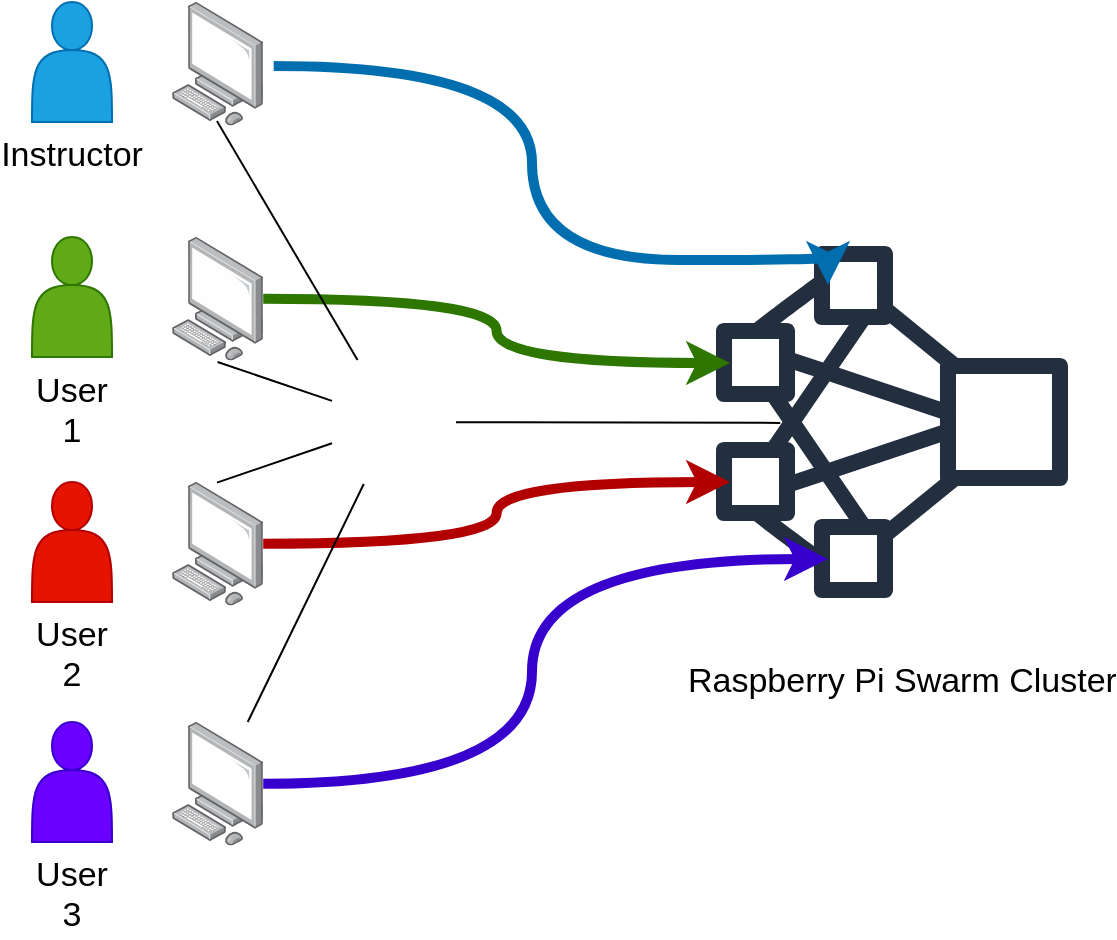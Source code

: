 <mxfile version="10.6.5" type="device"><diagram id="zWsyP46_XALylGqffM4U" name="Page-1"><mxGraphModel dx="1362" dy="825" grid="1" gridSize="10" guides="1" tooltips="1" connect="1" arrows="1" fold="1" page="1" pageScale="1" pageWidth="1100" pageHeight="850" math="0" shadow="0"><root><mxCell id="0"/><mxCell id="1" parent="0"/><mxCell id="hSR-m08cw2fnjo_LoIm3-35" value="" style="outlineConnect=0;fontColor=#232F3E;gradientColor=none;strokeColor=#232F3E;fillColor=#ffffff;dashed=0;verticalLabelPosition=bottom;verticalAlign=top;align=center;html=1;fontSize=12;fontStyle=0;aspect=fixed;shape=mxgraph.aws4.resourceIcon;resIcon=mxgraph.aws4.cluster;rotation=180;textDirection=rtl;" parent="1" vertex="1"><mxGeometry x="630" y="260" width="220" height="220" as="geometry"/></mxCell><mxCell id="hSR-m08cw2fnjo_LoIm3-2" value="&lt;font style=&quot;font-size: 17px;&quot;&gt;Instructor&lt;/font&gt;" style="shape=actor;whiteSpace=wrap;html=1;fillColor=#1ba1e2;strokeColor=#006EAF;fontColor=#000000;labelPosition=center;verticalLabelPosition=bottom;align=center;verticalAlign=top;fontSize=17;" parent="1" vertex="1"><mxGeometry x="310" y="160" width="40" height="60" as="geometry"/></mxCell><mxCell id="hSR-m08cw2fnjo_LoIm3-4" value="&lt;font style=&quot;font-size: 17px;&quot;&gt;User 1&lt;/font&gt;" style="shape=actor;whiteSpace=wrap;html=1;labelPosition=center;verticalLabelPosition=bottom;align=center;verticalAlign=top;fillColor=#60a917;strokeColor=#2D7600;fontColor=#000000;fontSize=17;" parent="1" vertex="1"><mxGeometry x="310" y="277.5" width="40" height="60" as="geometry"/></mxCell><mxCell id="hSR-m08cw2fnjo_LoIm3-46" style="edgeStyle=orthogonalEdgeStyle;orthogonalLoop=1;jettySize=auto;html=1;fontColor=#000000;entryX=0;entryY=0.5;entryDx=0;entryDy=0;fillColor=#1ba1e2;strokeColor=#006EAF;strokeWidth=5;curved=1;exitX=1.115;exitY=0.518;exitDx=0;exitDy=0;exitPerimeter=0;" parent="1" source="hSR-m08cw2fnjo_LoIm3-9" target="hSR-m08cw2fnjo_LoIm3-34" edge="1"><mxGeometry relative="1" as="geometry"><Array as="points"><mxPoint x="560" y="192"/><mxPoint x="560" y="289"/><mxPoint x="708" y="289"/></Array></mxGeometry></mxCell><mxCell id="hSR-m08cw2fnjo_LoIm3-9" value="" style="points=[];aspect=fixed;html=1;align=center;shadow=0;dashed=0;image;image=img/lib/allied_telesis/computer_and_terminals/Personal_Computer.svg;fontColor=#000000;" parent="1" vertex="1"><mxGeometry x="380" y="160" width="45.6" height="61.8" as="geometry"/></mxCell><mxCell id="hSR-m08cw2fnjo_LoIm3-47" style="edgeStyle=orthogonalEdgeStyle;orthogonalLoop=1;jettySize=auto;html=1;fontColor=#000000;fillColor=#60a917;strokeColor=#2D7600;strokeWidth=5;curved=1;" parent="1" source="hSR-m08cw2fnjo_LoIm3-12" target="hSR-m08cw2fnjo_LoIm3-44" edge="1"><mxGeometry relative="1" as="geometry"/></mxCell><mxCell id="hSR-m08cw2fnjo_LoIm3-12" value="" style="points=[];aspect=fixed;html=1;align=center;shadow=0;dashed=0;image;image=img/lib/allied_telesis/computer_and_terminals/Personal_Computer.svg;fontColor=#000000;" parent="1" vertex="1"><mxGeometry x="380" y="277.5" width="45.6" height="61.8" as="geometry"/></mxCell><mxCell id="hSR-m08cw2fnjo_LoIm3-29" value="&lt;font style=&quot;font-size: 17px&quot;&gt;User 2&lt;/font&gt;" style="shape=actor;whiteSpace=wrap;html=1;labelPosition=center;verticalLabelPosition=bottom;align=center;verticalAlign=top;fillColor=#e51400;strokeColor=#B20000;fontColor=#000000;" parent="1" vertex="1"><mxGeometry x="310" y="400" width="40" height="60" as="geometry"/></mxCell><mxCell id="hSR-m08cw2fnjo_LoIm3-48" style="edgeStyle=orthogonalEdgeStyle;orthogonalLoop=1;jettySize=auto;html=1;entryX=0;entryY=0.5;entryDx=0;entryDy=0;fontColor=#000000;fillColor=#e51400;strokeColor=#B20000;strokeWidth=5;curved=1;" parent="1" source="hSR-m08cw2fnjo_LoIm3-30" target="hSR-m08cw2fnjo_LoIm3-42" edge="1"><mxGeometry relative="1" as="geometry"/></mxCell><mxCell id="hSR-m08cw2fnjo_LoIm3-30" value="" style="points=[];aspect=fixed;html=1;align=center;shadow=0;dashed=0;image;image=img/lib/allied_telesis/computer_and_terminals/Personal_Computer.svg;fontColor=#000000;" parent="1" vertex="1"><mxGeometry x="380" y="400" width="45.6" height="61.8" as="geometry"/></mxCell><mxCell id="hSR-m08cw2fnjo_LoIm3-31" value="&lt;font style=&quot;font-size: 17px;&quot;&gt;User 3&lt;br style=&quot;font-size: 17px;&quot;&gt;&lt;/font&gt;" style="shape=actor;whiteSpace=wrap;html=1;labelPosition=center;verticalLabelPosition=bottom;align=center;verticalAlign=top;fillColor=#6a00ff;strokeColor=#3700CC;fontColor=#000000;fontSize=17;" parent="1" vertex="1"><mxGeometry x="310" y="520" width="40" height="60" as="geometry"/></mxCell><mxCell id="hSR-m08cw2fnjo_LoIm3-49" style="edgeStyle=orthogonalEdgeStyle;orthogonalLoop=1;jettySize=auto;html=1;entryX=0;entryY=0.5;entryDx=0;entryDy=0;fontColor=#000000;fillColor=#6a00ff;strokeColor=#3700CC;strokeWidth=5;curved=1;" parent="1" source="hSR-m08cw2fnjo_LoIm3-32" target="hSR-m08cw2fnjo_LoIm3-43" edge="1"><mxGeometry relative="1" as="geometry"><Array as="points"><mxPoint x="560" y="551"/><mxPoint x="560" y="439"/></Array></mxGeometry></mxCell><mxCell id="hSR-m08cw2fnjo_LoIm3-32" value="" style="points=[];aspect=fixed;html=1;align=center;shadow=0;dashed=0;image;image=img/lib/allied_telesis/computer_and_terminals/Personal_Computer.svg;fontColor=#000000;" parent="1" vertex="1"><mxGeometry x="380" y="520" width="45.6" height="61.8" as="geometry"/></mxCell><mxCell id="hSR-m08cw2fnjo_LoIm3-41" value="Raspberry Pi Swarm Cluster" style="text;html=1;resizable=0;points=[];autosize=1;align=left;verticalAlign=top;spacingTop=-4;fontColor=#000000;fontSize=17;" parent="1" vertex="1"><mxGeometry x="635.5" y="487" width="170" height="20" as="geometry"/></mxCell><mxCell id="hSR-m08cw2fnjo_LoIm3-34" value="" style="shape=image;html=1;verticalAlign=top;verticalLabelPosition=bottom;labelBackgroundColor=#ffffff;imageAspect=0;aspect=fixed;image=https://cdn3.iconfinder.com/data/icons/logos-and-brands-adobe/512/272_Raspberry_Pi-128.png;fontColor=#000000;" parent="1" vertex="1"><mxGeometry x="708" y="289" width="25" height="25" as="geometry"/></mxCell><mxCell id="hSR-m08cw2fnjo_LoIm3-42" value="" style="shape=image;html=1;verticalAlign=top;verticalLabelPosition=bottom;labelBackgroundColor=#ffffff;imageAspect=0;aspect=fixed;image=https://cdn3.iconfinder.com/data/icons/logos-and-brands-adobe/512/272_Raspberry_Pi-128.png;fontColor=#000000;" parent="1" vertex="1"><mxGeometry x="659" y="387.5" width="25" height="25" as="geometry"/></mxCell><mxCell id="hSR-m08cw2fnjo_LoIm3-43" value="" style="shape=image;html=1;verticalAlign=top;verticalLabelPosition=bottom;labelBackgroundColor=#ffffff;imageAspect=0;aspect=fixed;image=https://cdn3.iconfinder.com/data/icons/logos-and-brands-adobe/512/272_Raspberry_Pi-128.png;fontColor=#000000;" parent="1" vertex="1"><mxGeometry x="708" y="426" width="25" height="25" as="geometry"/></mxCell><mxCell id="hSR-m08cw2fnjo_LoIm3-44" value="" style="shape=image;html=1;verticalAlign=top;verticalLabelPosition=bottom;labelBackgroundColor=#ffffff;imageAspect=0;aspect=fixed;image=https://cdn3.iconfinder.com/data/icons/logos-and-brands-adobe/512/272_Raspberry_Pi-128.png;fontColor=#000000;" parent="1" vertex="1"><mxGeometry x="659" y="328" width="25" height="25" as="geometry"/></mxCell><mxCell id="hSR-m08cw2fnjo_LoIm3-45" value="" style="shape=image;html=1;verticalAlign=top;verticalLabelPosition=bottom;labelBackgroundColor=#ffffff;imageAspect=0;aspect=fixed;image=https://cdn3.iconfinder.com/data/icons/social-media-2169/24/social_media_social_media_logo_docker-128.png;fontColor=#000000;" parent="1" vertex="1"><mxGeometry x="774" y="348" width="45" height="45" as="geometry"/></mxCell><mxCell id="hSR-m08cw2fnjo_LoIm3-52" style="rounded=0;orthogonalLoop=1;jettySize=auto;html=1;fillColor=#ffffff;fontColor=#000000;entryX=0.754;entryY=0.498;entryDx=0;entryDy=0;entryPerimeter=0;endArrow=none;endFill=0;" parent="1" source="hSR-m08cw2fnjo_LoIm3-51" target="hSR-m08cw2fnjo_LoIm3-35" edge="1"><mxGeometry relative="1" as="geometry"/></mxCell><mxCell id="hSR-m08cw2fnjo_LoIm3-53" style="rounded=0;orthogonalLoop=1;jettySize=auto;html=1;fillColor=#ffffff;fontColor=#000000;entryX=0.5;entryY=1.011;entryDx=0;entryDy=0;entryPerimeter=0;endArrow=none;endFill=0;" parent="1" source="hSR-m08cw2fnjo_LoIm3-51" target="hSR-m08cw2fnjo_LoIm3-12" edge="1"><mxGeometry relative="1" as="geometry"/></mxCell><mxCell id="hSR-m08cw2fnjo_LoIm3-54" style="rounded=0;orthogonalLoop=1;jettySize=auto;html=1;entryX=0.493;entryY=0.005;entryDx=0;entryDy=0;entryPerimeter=0;fillColor=#ffffff;fontColor=#000000;endArrow=none;endFill=0;" parent="1" source="hSR-m08cw2fnjo_LoIm3-51" target="hSR-m08cw2fnjo_LoIm3-30" edge="1"><mxGeometry relative="1" as="geometry"/></mxCell><mxCell id="hSR-m08cw2fnjo_LoIm3-56" style="rounded=0;orthogonalLoop=1;jettySize=auto;html=1;entryX=0.493;entryY=0.963;entryDx=0;entryDy=0;entryPerimeter=0;fillColor=#ffffff;fontColor=#000000;endArrow=none;endFill=0;" parent="1" source="hSR-m08cw2fnjo_LoIm3-51" target="hSR-m08cw2fnjo_LoIm3-9" edge="1"><mxGeometry relative="1" as="geometry"/></mxCell><mxCell id="hSR-m08cw2fnjo_LoIm3-57" style="rounded=0;orthogonalLoop=1;jettySize=auto;html=1;fillColor=#ffffff;fontColor=#000000;endArrow=none;endFill=0;" parent="1" source="hSR-m08cw2fnjo_LoIm3-51" target="hSR-m08cw2fnjo_LoIm3-32" edge="1"><mxGeometry relative="1" as="geometry"/></mxCell><mxCell id="hSR-m08cw2fnjo_LoIm3-51" value="" style="shape=image;html=1;verticalAlign=top;verticalLabelPosition=bottom;labelBackgroundColor=#ffffff;imageAspect=0;aspect=fixed;image=https://cdn0.iconfinder.com/data/icons/security-double-colour-blue-black-vol-3/52/router__wifi__signal__device-128.png;fontColor=#000000;" parent="1" vertex="1"><mxGeometry x="460" y="339" width="62" height="62" as="geometry"/></mxCell></root></mxGraphModel></diagram></mxfile>